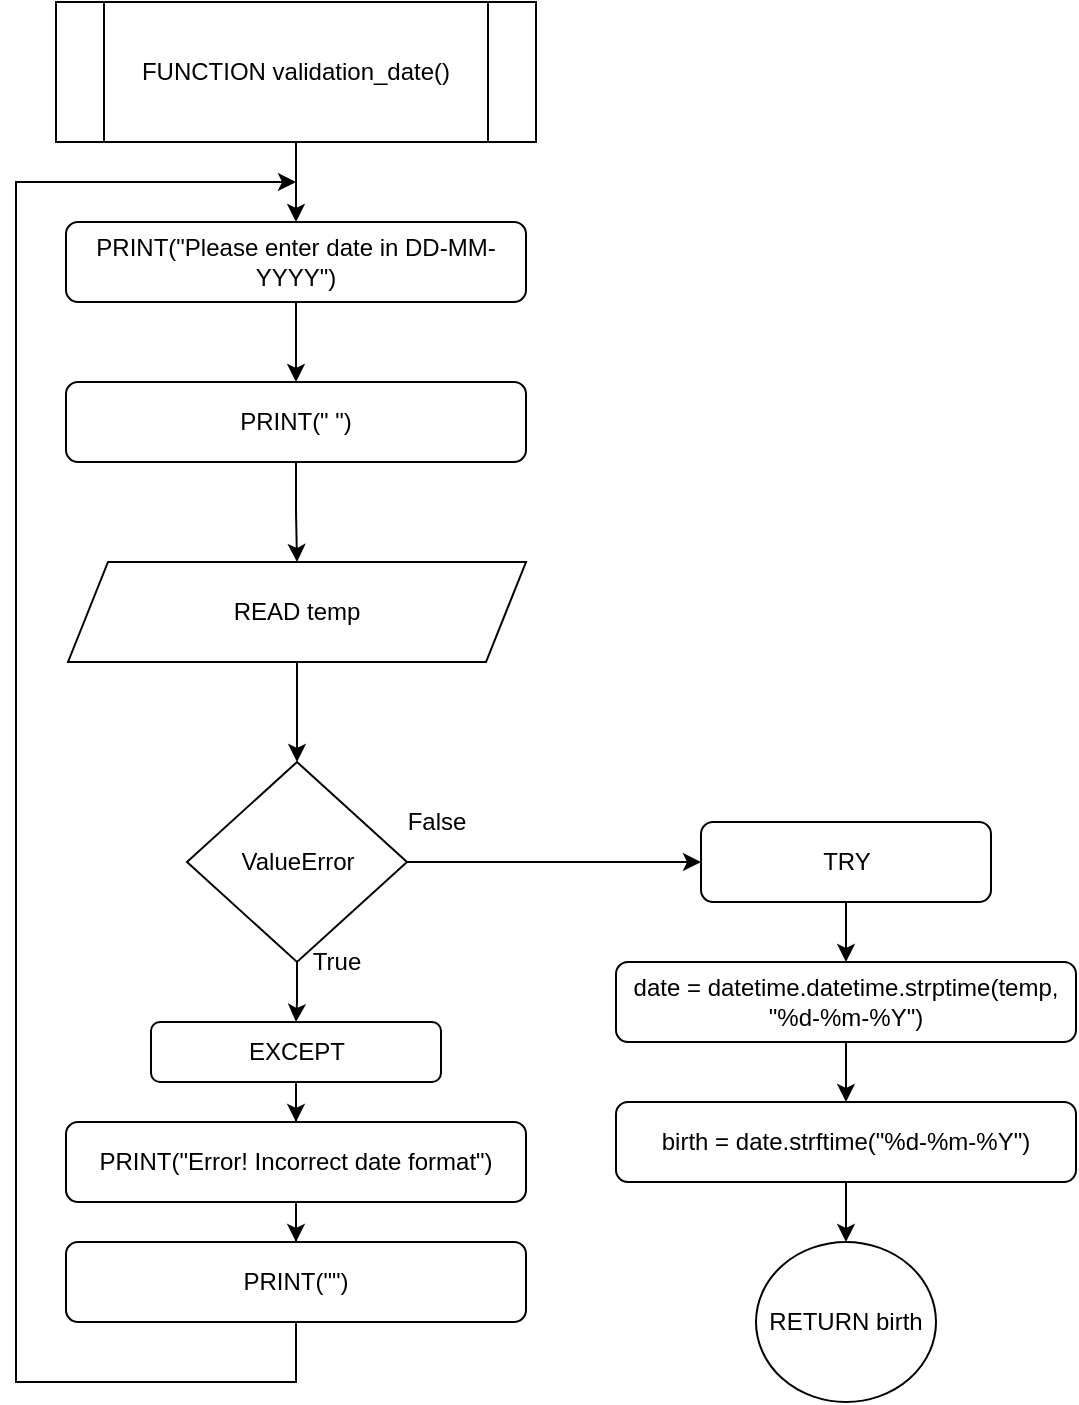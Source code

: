 <mxfile version="14.7.7" type="github">
  <diagram id="vfCPOxKS0p95Ce3ue0ws" name="Page-1">
    <mxGraphModel dx="825" dy="305" grid="1" gridSize="10" guides="1" tooltips="1" connect="1" arrows="1" fold="1" page="1" pageScale="1" pageWidth="3300" pageHeight="4681" math="0" shadow="0">
      <root>
        <mxCell id="0" />
        <mxCell id="1" parent="0" />
        <mxCell id="iArg3-ExP3uGV6L39UkW-3" value="" style="edgeStyle=orthogonalEdgeStyle;rounded=0;orthogonalLoop=1;jettySize=auto;html=1;" parent="1" source="iArg3-ExP3uGV6L39UkW-1" target="iArg3-ExP3uGV6L39UkW-2" edge="1">
          <mxGeometry relative="1" as="geometry" />
        </mxCell>
        <mxCell id="iArg3-ExP3uGV6L39UkW-1" value="FUNCTION validation_date()" style="shape=process;whiteSpace=wrap;html=1;backgroundOutline=1;" parent="1" vertex="1">
          <mxGeometry x="360" y="160" width="240" height="70" as="geometry" />
        </mxCell>
        <mxCell id="iArg3-ExP3uGV6L39UkW-5" value="" style="edgeStyle=orthogonalEdgeStyle;rounded=0;orthogonalLoop=1;jettySize=auto;html=1;" parent="1" source="iArg3-ExP3uGV6L39UkW-2" target="iArg3-ExP3uGV6L39UkW-4" edge="1">
          <mxGeometry relative="1" as="geometry" />
        </mxCell>
        <mxCell id="iArg3-ExP3uGV6L39UkW-2" value="PRINT(&quot;Please enter date in DD-MM-YYYY&quot;)" style="rounded=1;whiteSpace=wrap;html=1;" parent="1" vertex="1">
          <mxGeometry x="365" y="270" width="230" height="40" as="geometry" />
        </mxCell>
        <mxCell id="iArg3-ExP3uGV6L39UkW-7" value="" style="edgeStyle=orthogonalEdgeStyle;rounded=0;orthogonalLoop=1;jettySize=auto;html=1;" parent="1" source="iArg3-ExP3uGV6L39UkW-4" target="iArg3-ExP3uGV6L39UkW-6" edge="1">
          <mxGeometry relative="1" as="geometry" />
        </mxCell>
        <mxCell id="iArg3-ExP3uGV6L39UkW-4" value="PRINT(&quot; &quot;)" style="rounded=1;whiteSpace=wrap;html=1;" parent="1" vertex="1">
          <mxGeometry x="365" y="350" width="230" height="40" as="geometry" />
        </mxCell>
        <mxCell id="dqRvOROAjTJRYlpGqDjA-2" style="edgeStyle=orthogonalEdgeStyle;rounded=0;orthogonalLoop=1;jettySize=auto;html=1;entryX=0.5;entryY=0;entryDx=0;entryDy=0;" parent="1" source="iArg3-ExP3uGV6L39UkW-6" target="iArg3-ExP3uGV6L39UkW-12" edge="1">
          <mxGeometry relative="1" as="geometry" />
        </mxCell>
        <mxCell id="iArg3-ExP3uGV6L39UkW-6" value="READ temp" style="shape=parallelogram;perimeter=parallelogramPerimeter;whiteSpace=wrap;html=1;fixedSize=1;" parent="1" vertex="1">
          <mxGeometry x="366" y="440" width="229" height="50" as="geometry" />
        </mxCell>
        <mxCell id="PQVYGR66hwDnVwYNZyKg-2" style="edgeStyle=orthogonalEdgeStyle;rounded=0;orthogonalLoop=1;jettySize=auto;html=1;entryX=0;entryY=0.5;entryDx=0;entryDy=0;" edge="1" parent="1" source="iArg3-ExP3uGV6L39UkW-12" target="PQVYGR66hwDnVwYNZyKg-1">
          <mxGeometry relative="1" as="geometry" />
        </mxCell>
        <mxCell id="PQVYGR66hwDnVwYNZyKg-5" value="" style="edgeStyle=orthogonalEdgeStyle;rounded=0;orthogonalLoop=1;jettySize=auto;html=1;" edge="1" parent="1" source="iArg3-ExP3uGV6L39UkW-12" target="PQVYGR66hwDnVwYNZyKg-4">
          <mxGeometry relative="1" as="geometry" />
        </mxCell>
        <mxCell id="iArg3-ExP3uGV6L39UkW-12" value="ValueError" style="rhombus;whiteSpace=wrap;html=1;" parent="1" vertex="1">
          <mxGeometry x="425.5" y="540" width="110" height="100" as="geometry" />
        </mxCell>
        <mxCell id="iArg3-ExP3uGV6L39UkW-17" value="" style="edgeStyle=orthogonalEdgeStyle;rounded=0;orthogonalLoop=1;jettySize=auto;html=1;" parent="1" source="iArg3-ExP3uGV6L39UkW-14" target="iArg3-ExP3uGV6L39UkW-16" edge="1">
          <mxGeometry relative="1" as="geometry" />
        </mxCell>
        <mxCell id="iArg3-ExP3uGV6L39UkW-14" value="PRINT(&quot;Error! Incorrect date format&quot;)" style="rounded=1;whiteSpace=wrap;html=1;" parent="1" vertex="1">
          <mxGeometry x="365" y="720" width="230" height="40" as="geometry" />
        </mxCell>
        <mxCell id="iArg3-ExP3uGV6L39UkW-19" style="edgeStyle=orthogonalEdgeStyle;rounded=0;orthogonalLoop=1;jettySize=auto;html=1;" parent="1" source="iArg3-ExP3uGV6L39UkW-16" edge="1">
          <mxGeometry relative="1" as="geometry">
            <mxPoint x="480" y="250" as="targetPoint" />
            <Array as="points">
              <mxPoint x="480" y="850" />
              <mxPoint x="340" y="850" />
              <mxPoint x="340" y="250" />
            </Array>
          </mxGeometry>
        </mxCell>
        <mxCell id="iArg3-ExP3uGV6L39UkW-16" value="PRINT(&quot;&quot;)" style="rounded=1;whiteSpace=wrap;html=1;" parent="1" vertex="1">
          <mxGeometry x="365" y="780" width="230" height="40" as="geometry" />
        </mxCell>
        <mxCell id="iArg3-ExP3uGV6L39UkW-18" value="True" style="text;html=1;align=center;verticalAlign=middle;resizable=0;points=[];autosize=1;strokeColor=none;" parent="1" vertex="1">
          <mxGeometry x="480" y="630" width="40" height="20" as="geometry" />
        </mxCell>
        <mxCell id="iArg3-ExP3uGV6L39UkW-22" value="RETURN birth" style="ellipse;whiteSpace=wrap;html=1;" parent="1" vertex="1">
          <mxGeometry x="710" y="780" width="90" height="80" as="geometry" />
        </mxCell>
        <mxCell id="dqRvOROAjTJRYlpGqDjA-6" style="edgeStyle=orthogonalEdgeStyle;rounded=0;orthogonalLoop=1;jettySize=auto;html=1;entryX=0.5;entryY=0;entryDx=0;entryDy=0;" parent="1" source="dqRvOROAjTJRYlpGqDjA-3" target="dqRvOROAjTJRYlpGqDjA-4" edge="1">
          <mxGeometry relative="1" as="geometry" />
        </mxCell>
        <mxCell id="dqRvOROAjTJRYlpGqDjA-3" value="date = datetime.datetime.strptime(temp, &quot;%d-%m-%Y&quot;)" style="rounded=1;whiteSpace=wrap;html=1;" parent="1" vertex="1">
          <mxGeometry x="640" y="640" width="230" height="40" as="geometry" />
        </mxCell>
        <mxCell id="dqRvOROAjTJRYlpGqDjA-7" style="edgeStyle=orthogonalEdgeStyle;rounded=0;orthogonalLoop=1;jettySize=auto;html=1;" parent="1" source="dqRvOROAjTJRYlpGqDjA-4" target="iArg3-ExP3uGV6L39UkW-22" edge="1">
          <mxGeometry relative="1" as="geometry" />
        </mxCell>
        <mxCell id="dqRvOROAjTJRYlpGqDjA-4" value="birth = date.strftime(&quot;%d-%m-%Y&quot;)" style="rounded=1;whiteSpace=wrap;html=1;" parent="1" vertex="1">
          <mxGeometry x="640" y="710" width="230" height="40" as="geometry" />
        </mxCell>
        <mxCell id="dqRvOROAjTJRYlpGqDjA-8" value="False" style="text;html=1;align=center;verticalAlign=middle;resizable=0;points=[];autosize=1;strokeColor=none;" parent="1" vertex="1">
          <mxGeometry x="530" y="560" width="40" height="20" as="geometry" />
        </mxCell>
        <mxCell id="PQVYGR66hwDnVwYNZyKg-3" value="" style="edgeStyle=orthogonalEdgeStyle;rounded=0;orthogonalLoop=1;jettySize=auto;html=1;" edge="1" parent="1" source="PQVYGR66hwDnVwYNZyKg-1" target="dqRvOROAjTJRYlpGqDjA-3">
          <mxGeometry relative="1" as="geometry" />
        </mxCell>
        <mxCell id="PQVYGR66hwDnVwYNZyKg-1" value="TRY" style="rounded=1;whiteSpace=wrap;html=1;" vertex="1" parent="1">
          <mxGeometry x="682.5" y="570" width="145" height="40" as="geometry" />
        </mxCell>
        <mxCell id="PQVYGR66hwDnVwYNZyKg-6" style="edgeStyle=orthogonalEdgeStyle;rounded=0;orthogonalLoop=1;jettySize=auto;html=1;entryX=0.5;entryY=0;entryDx=0;entryDy=0;" edge="1" parent="1" source="PQVYGR66hwDnVwYNZyKg-4" target="iArg3-ExP3uGV6L39UkW-14">
          <mxGeometry relative="1" as="geometry" />
        </mxCell>
        <mxCell id="PQVYGR66hwDnVwYNZyKg-4" value="EXCEPT" style="rounded=1;whiteSpace=wrap;html=1;" vertex="1" parent="1">
          <mxGeometry x="407.5" y="670" width="145" height="30" as="geometry" />
        </mxCell>
      </root>
    </mxGraphModel>
  </diagram>
</mxfile>
